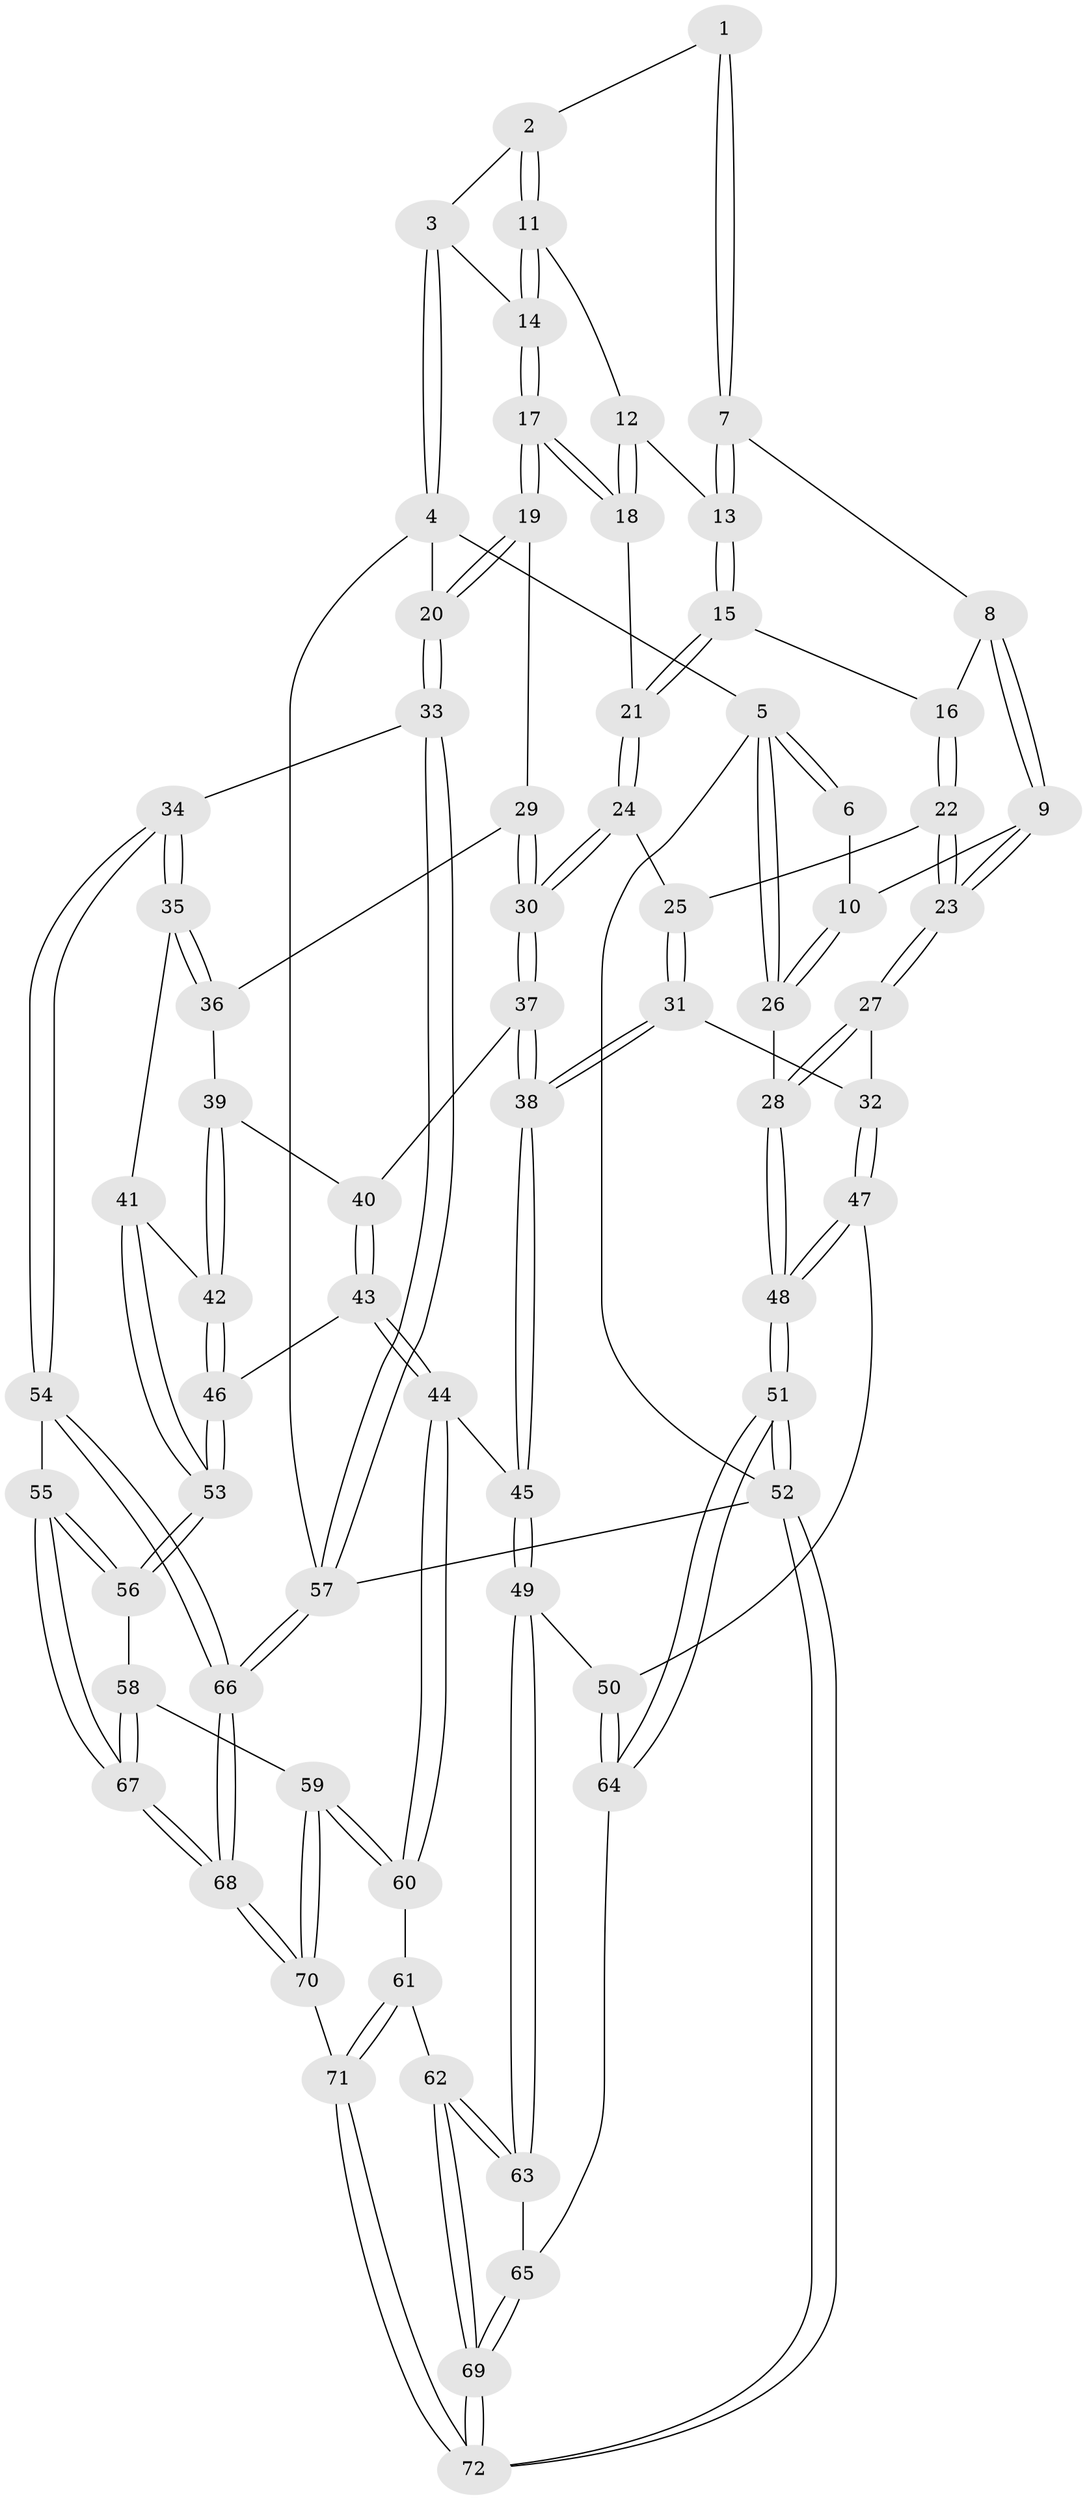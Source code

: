 // Generated by graph-tools (version 1.1) at 2025/38/03/09/25 02:38:54]
// undirected, 72 vertices, 177 edges
graph export_dot {
graph [start="1"]
  node [color=gray90,style=filled];
  1 [pos="+0.3538483663450248+0"];
  2 [pos="+0.5895479813630994+0"];
  3 [pos="+0.7392044956324132+0"];
  4 [pos="+1+0"];
  5 [pos="+0+0"];
  6 [pos="+0.18241584476985934+0"];
  7 [pos="+0.3532712624214543+0"];
  8 [pos="+0.3136570898973389+0.07202329407916971"];
  9 [pos="+0.20945907019979354+0.1677637831014232"];
  10 [pos="+0.18145801115585872+0.14122958602653035"];
  11 [pos="+0.5861906747249382+0.035678599877434596"];
  12 [pos="+0.5534332710651967+0.09812453078349911"];
  13 [pos="+0.5126314033308408+0.12446118317673818"];
  14 [pos="+0.7838512473114804+0.10471295083682161"];
  15 [pos="+0.4872126801369561+0.1591054842622054"];
  16 [pos="+0.47489903031207914+0.16413032434124225"];
  17 [pos="+0.8550322885764005+0.2114291965407611"];
  18 [pos="+0.6793857277844022+0.20553625013045024"];
  19 [pos="+0.8608743408808455+0.21512203111224715"];
  20 [pos="+1+0.05846700711055411"];
  21 [pos="+0.5763527929745792+0.2908167672841527"];
  22 [pos="+0.37677123775550375+0.26937624478317346"];
  23 [pos="+0.22564666026979402+0.27077702807208603"];
  24 [pos="+0.5715745743916961+0.3468659900957471"];
  25 [pos="+0.44122514926584466+0.3447404012136671"];
  26 [pos="+0+0"];
  27 [pos="+0.18320287847880792+0.34177986055389087"];
  28 [pos="+0+0.40082989461470664"];
  29 [pos="+0.8491359877429396+0.2533415262783571"];
  30 [pos="+0.601359625799299+0.38747225957413994"];
  31 [pos="+0.4061752099404864+0.4857357496666458"];
  32 [pos="+0.22660008085778663+0.4223881727961699"];
  33 [pos="+1+0.5810165366973408"];
  34 [pos="+1+0.5795979026531353"];
  35 [pos="+0.9619414105385031+0.5303029419887564"];
  36 [pos="+0.849602779539278+0.3332325083567454"];
  37 [pos="+0.6055682682586793+0.42495643849828"];
  38 [pos="+0.44223457641601677+0.538461110759941"];
  39 [pos="+0.7553404167030559+0.45609545297429116"];
  40 [pos="+0.6249658139584131+0.44382852069259304"];
  41 [pos="+0.8469061232071254+0.5777964905068161"];
  42 [pos="+0.7652210266095413+0.4898821063981227"];
  43 [pos="+0.6526792222468324+0.6010937580724698"];
  44 [pos="+0.48908013387316246+0.6494227661555014"];
  45 [pos="+0.44286998665755745+0.6154013871885493"];
  46 [pos="+0.6609014985887426+0.6047750856959893"];
  47 [pos="+0.20497653350372522+0.6137290117469922"];
  48 [pos="+0+0.5748738250331672"];
  49 [pos="+0.3168745021561659+0.6689819783447836"];
  50 [pos="+0.23700347520313644+0.6585399511289698"];
  51 [pos="+0+1"];
  52 [pos="+0+1"];
  53 [pos="+0.7655182098750014+0.6952262203099122"];
  54 [pos="+0.8519424751558587+0.7727070361968792"];
  55 [pos="+0.8357616888731925+0.7681319674531052"];
  56 [pos="+0.7669320821193311+0.7062693841262582"];
  57 [pos="+1+1"];
  58 [pos="+0.6569263218460906+0.7908716804647128"];
  59 [pos="+0.5817591737928467+0.8293913675716824"];
  60 [pos="+0.5381290408879731+0.8097670382416549"];
  61 [pos="+0.5202453644584761+0.8199455058630926"];
  62 [pos="+0.3881409041390432+0.8635254389641889"];
  63 [pos="+0.3458087462678077+0.7965812568001769"];
  64 [pos="+0.13431934027390074+0.8334572884770443"];
  65 [pos="+0.20419998276938883+0.8394732453699923"];
  66 [pos="+1+1"];
  67 [pos="+0.7712697634243558+0.9095595217898003"];
  68 [pos="+0.7253418022678654+1"];
  69 [pos="+0.3677770729893816+0.9001820293959932"];
  70 [pos="+0.7068839216891811+1"];
  71 [pos="+0.41496045523463293+1"];
  72 [pos="+0.31279775670535903+1"];
  1 -- 2;
  1 -- 7;
  1 -- 7;
  2 -- 3;
  2 -- 11;
  2 -- 11;
  3 -- 4;
  3 -- 4;
  3 -- 14;
  4 -- 5;
  4 -- 20;
  4 -- 57;
  5 -- 6;
  5 -- 6;
  5 -- 26;
  5 -- 26;
  5 -- 52;
  6 -- 10;
  7 -- 8;
  7 -- 13;
  7 -- 13;
  8 -- 9;
  8 -- 9;
  8 -- 16;
  9 -- 10;
  9 -- 23;
  9 -- 23;
  10 -- 26;
  10 -- 26;
  11 -- 12;
  11 -- 14;
  11 -- 14;
  12 -- 13;
  12 -- 18;
  12 -- 18;
  13 -- 15;
  13 -- 15;
  14 -- 17;
  14 -- 17;
  15 -- 16;
  15 -- 21;
  15 -- 21;
  16 -- 22;
  16 -- 22;
  17 -- 18;
  17 -- 18;
  17 -- 19;
  17 -- 19;
  18 -- 21;
  19 -- 20;
  19 -- 20;
  19 -- 29;
  20 -- 33;
  20 -- 33;
  21 -- 24;
  21 -- 24;
  22 -- 23;
  22 -- 23;
  22 -- 25;
  23 -- 27;
  23 -- 27;
  24 -- 25;
  24 -- 30;
  24 -- 30;
  25 -- 31;
  25 -- 31;
  26 -- 28;
  27 -- 28;
  27 -- 28;
  27 -- 32;
  28 -- 48;
  28 -- 48;
  29 -- 30;
  29 -- 30;
  29 -- 36;
  30 -- 37;
  30 -- 37;
  31 -- 32;
  31 -- 38;
  31 -- 38;
  32 -- 47;
  32 -- 47;
  33 -- 34;
  33 -- 57;
  33 -- 57;
  34 -- 35;
  34 -- 35;
  34 -- 54;
  34 -- 54;
  35 -- 36;
  35 -- 36;
  35 -- 41;
  36 -- 39;
  37 -- 38;
  37 -- 38;
  37 -- 40;
  38 -- 45;
  38 -- 45;
  39 -- 40;
  39 -- 42;
  39 -- 42;
  40 -- 43;
  40 -- 43;
  41 -- 42;
  41 -- 53;
  41 -- 53;
  42 -- 46;
  42 -- 46;
  43 -- 44;
  43 -- 44;
  43 -- 46;
  44 -- 45;
  44 -- 60;
  44 -- 60;
  45 -- 49;
  45 -- 49;
  46 -- 53;
  46 -- 53;
  47 -- 48;
  47 -- 48;
  47 -- 50;
  48 -- 51;
  48 -- 51;
  49 -- 50;
  49 -- 63;
  49 -- 63;
  50 -- 64;
  50 -- 64;
  51 -- 52;
  51 -- 52;
  51 -- 64;
  51 -- 64;
  52 -- 72;
  52 -- 72;
  52 -- 57;
  53 -- 56;
  53 -- 56;
  54 -- 55;
  54 -- 66;
  54 -- 66;
  55 -- 56;
  55 -- 56;
  55 -- 67;
  55 -- 67;
  56 -- 58;
  57 -- 66;
  57 -- 66;
  58 -- 59;
  58 -- 67;
  58 -- 67;
  59 -- 60;
  59 -- 60;
  59 -- 70;
  59 -- 70;
  60 -- 61;
  61 -- 62;
  61 -- 71;
  61 -- 71;
  62 -- 63;
  62 -- 63;
  62 -- 69;
  62 -- 69;
  63 -- 65;
  64 -- 65;
  65 -- 69;
  65 -- 69;
  66 -- 68;
  66 -- 68;
  67 -- 68;
  67 -- 68;
  68 -- 70;
  68 -- 70;
  69 -- 72;
  69 -- 72;
  70 -- 71;
  71 -- 72;
  71 -- 72;
}
